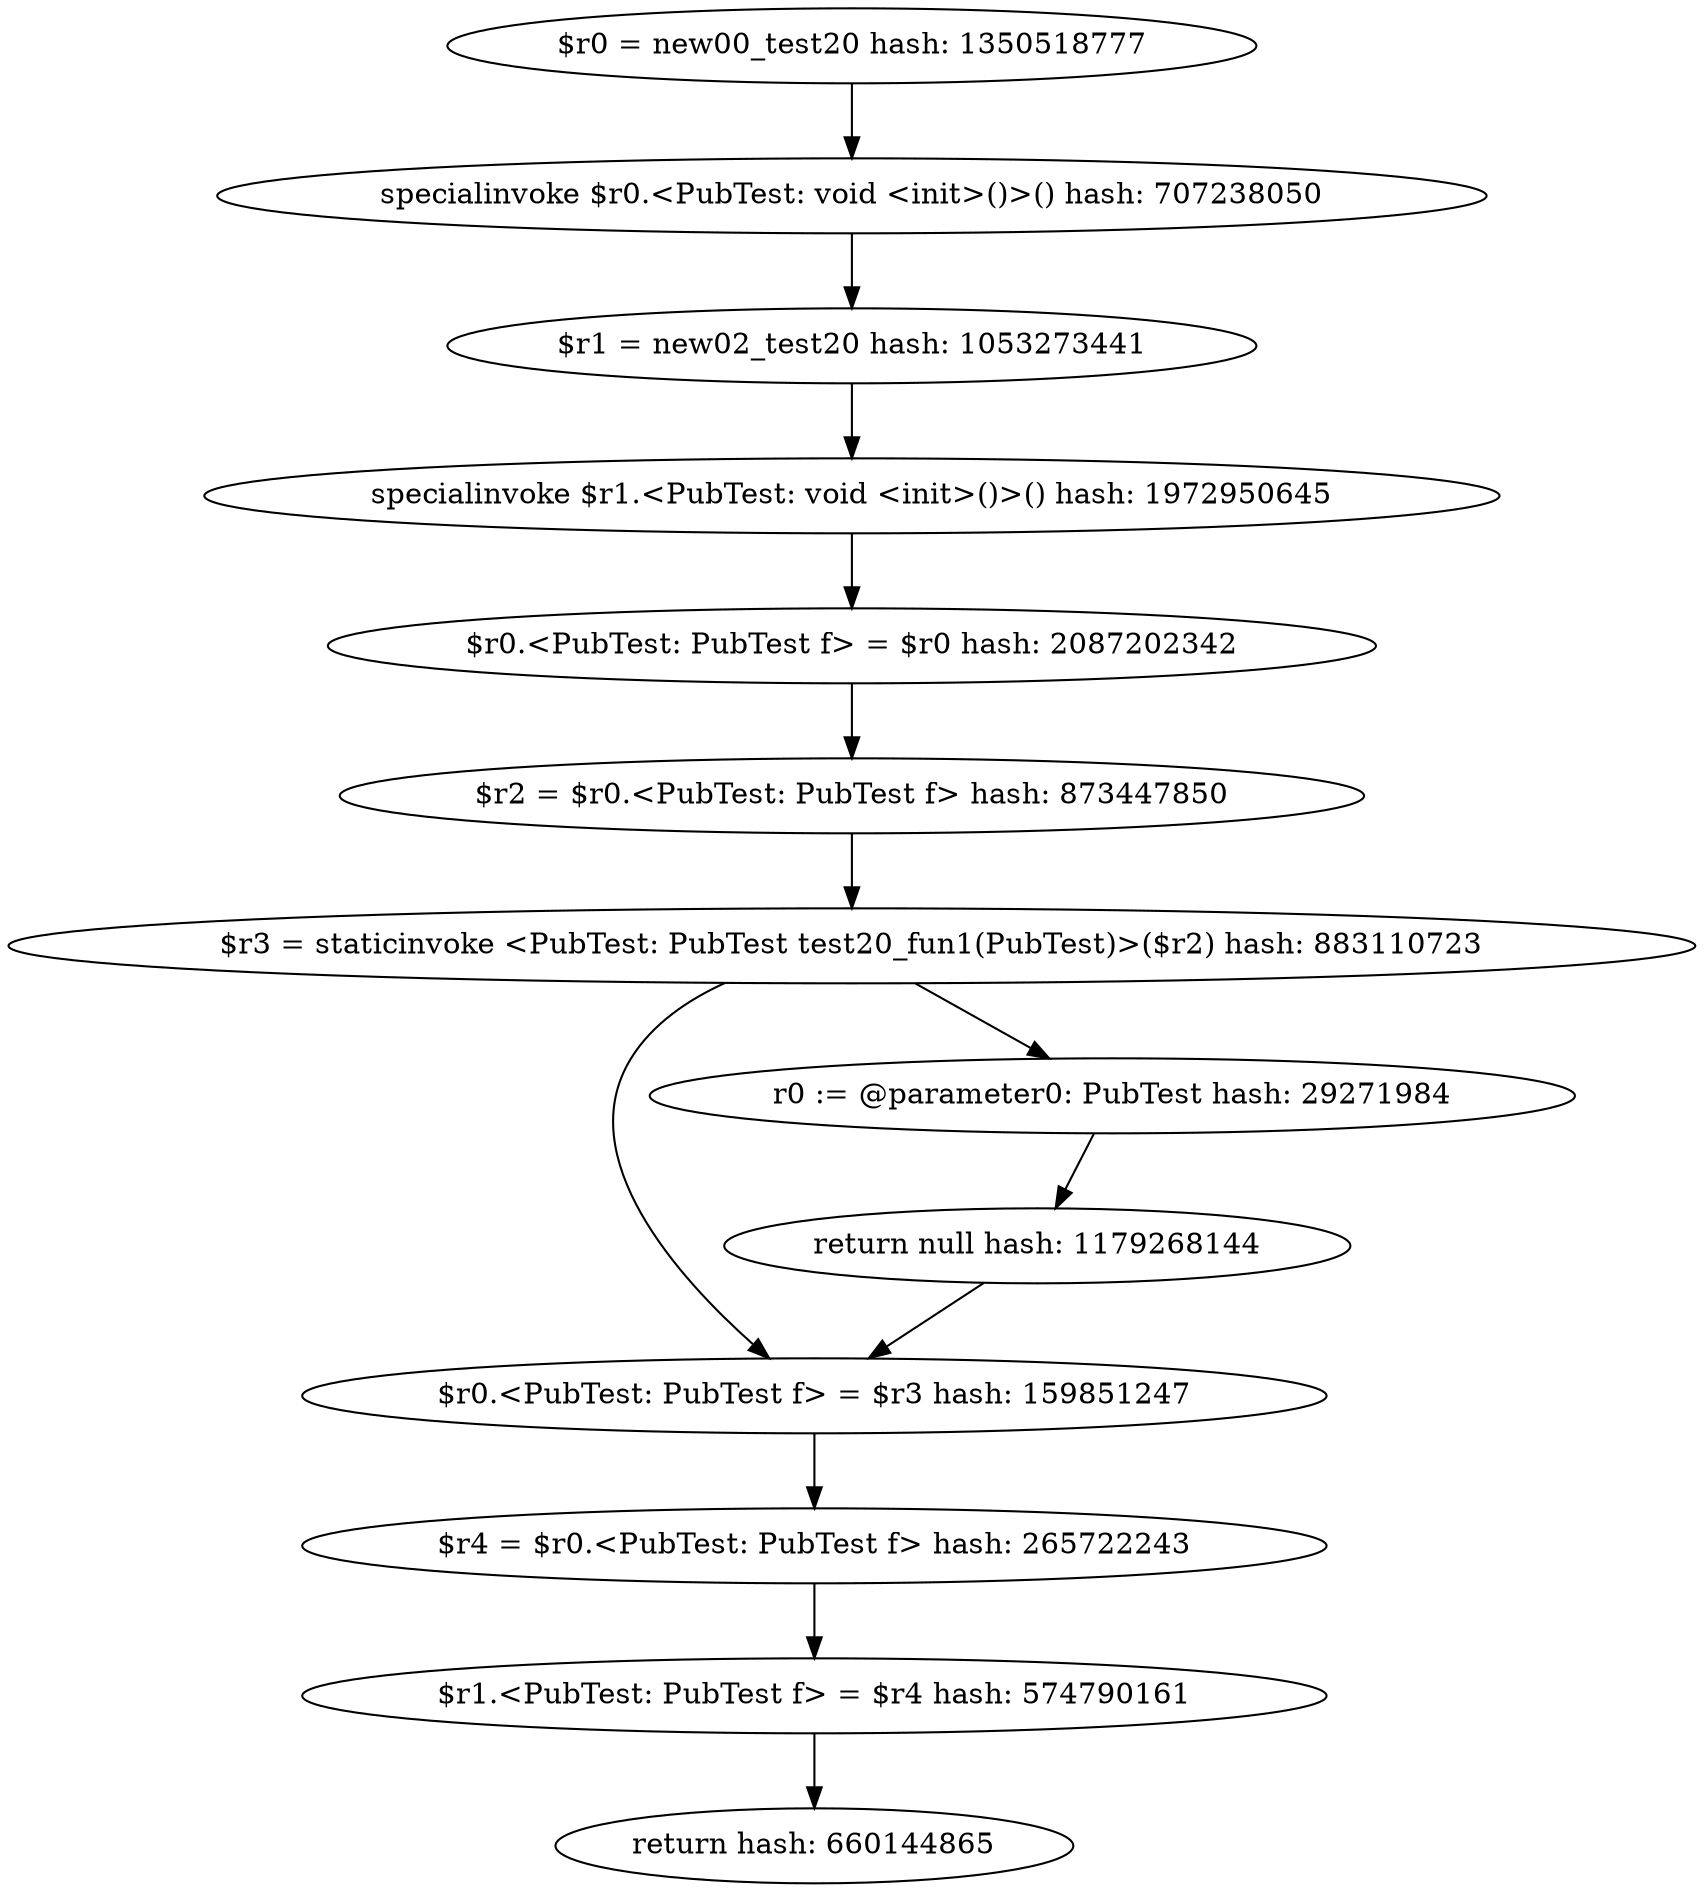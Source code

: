 digraph "./target1-pub/PubTest.test20.intra.debug" {
    "$r0 = new00_test20 hash: 1350518777";
    "specialinvoke $r0.<PubTest: void <init>()>() hash: 707238050";
    "$r1 = new02_test20 hash: 1053273441";
    "specialinvoke $r1.<PubTest: void <init>()>() hash: 1972950645";
    "$r0.<PubTest: PubTest f> = $r0 hash: 2087202342";
    "$r2 = $r0.<PubTest: PubTest f> hash: 873447850";
    "$r3 = staticinvoke <PubTest: PubTest test20_fun1(PubTest)>($r2) hash: 883110723";
    "$r0.<PubTest: PubTest f> = $r3 hash: 159851247";
    "$r4 = $r0.<PubTest: PubTest f> hash: 265722243";
    "$r1.<PubTest: PubTest f> = $r4 hash: 574790161";
    "return hash: 660144865";
    "r0 := @parameter0: PubTest hash: 29271984";
    "return null hash: 1179268144";
    "$r0 = new00_test20 hash: 1350518777"->"specialinvoke $r0.<PubTest: void <init>()>() hash: 707238050";
    "specialinvoke $r0.<PubTest: void <init>()>() hash: 707238050"->"$r1 = new02_test20 hash: 1053273441";
    "$r1 = new02_test20 hash: 1053273441"->"specialinvoke $r1.<PubTest: void <init>()>() hash: 1972950645";
    "specialinvoke $r1.<PubTest: void <init>()>() hash: 1972950645"->"$r0.<PubTest: PubTest f> = $r0 hash: 2087202342";
    "$r0.<PubTest: PubTest f> = $r0 hash: 2087202342"->"$r2 = $r0.<PubTest: PubTest f> hash: 873447850";
    "$r2 = $r0.<PubTest: PubTest f> hash: 873447850"->"$r3 = staticinvoke <PubTest: PubTest test20_fun1(PubTest)>($r2) hash: 883110723";
    "$r3 = staticinvoke <PubTest: PubTest test20_fun1(PubTest)>($r2) hash: 883110723"->"r0 := @parameter0: PubTest hash: 29271984";
    "$r3 = staticinvoke <PubTest: PubTest test20_fun1(PubTest)>($r2) hash: 883110723"->"$r0.<PubTest: PubTest f> = $r3 hash: 159851247";
    "$r0.<PubTest: PubTest f> = $r3 hash: 159851247"->"$r4 = $r0.<PubTest: PubTest f> hash: 265722243";
    "$r4 = $r0.<PubTest: PubTest f> hash: 265722243"->"$r1.<PubTest: PubTest f> = $r4 hash: 574790161";
    "$r1.<PubTest: PubTest f> = $r4 hash: 574790161"->"return hash: 660144865";
    "r0 := @parameter0: PubTest hash: 29271984"->"return null hash: 1179268144";
    "return null hash: 1179268144"->"$r0.<PubTest: PubTest f> = $r3 hash: 159851247";
}
